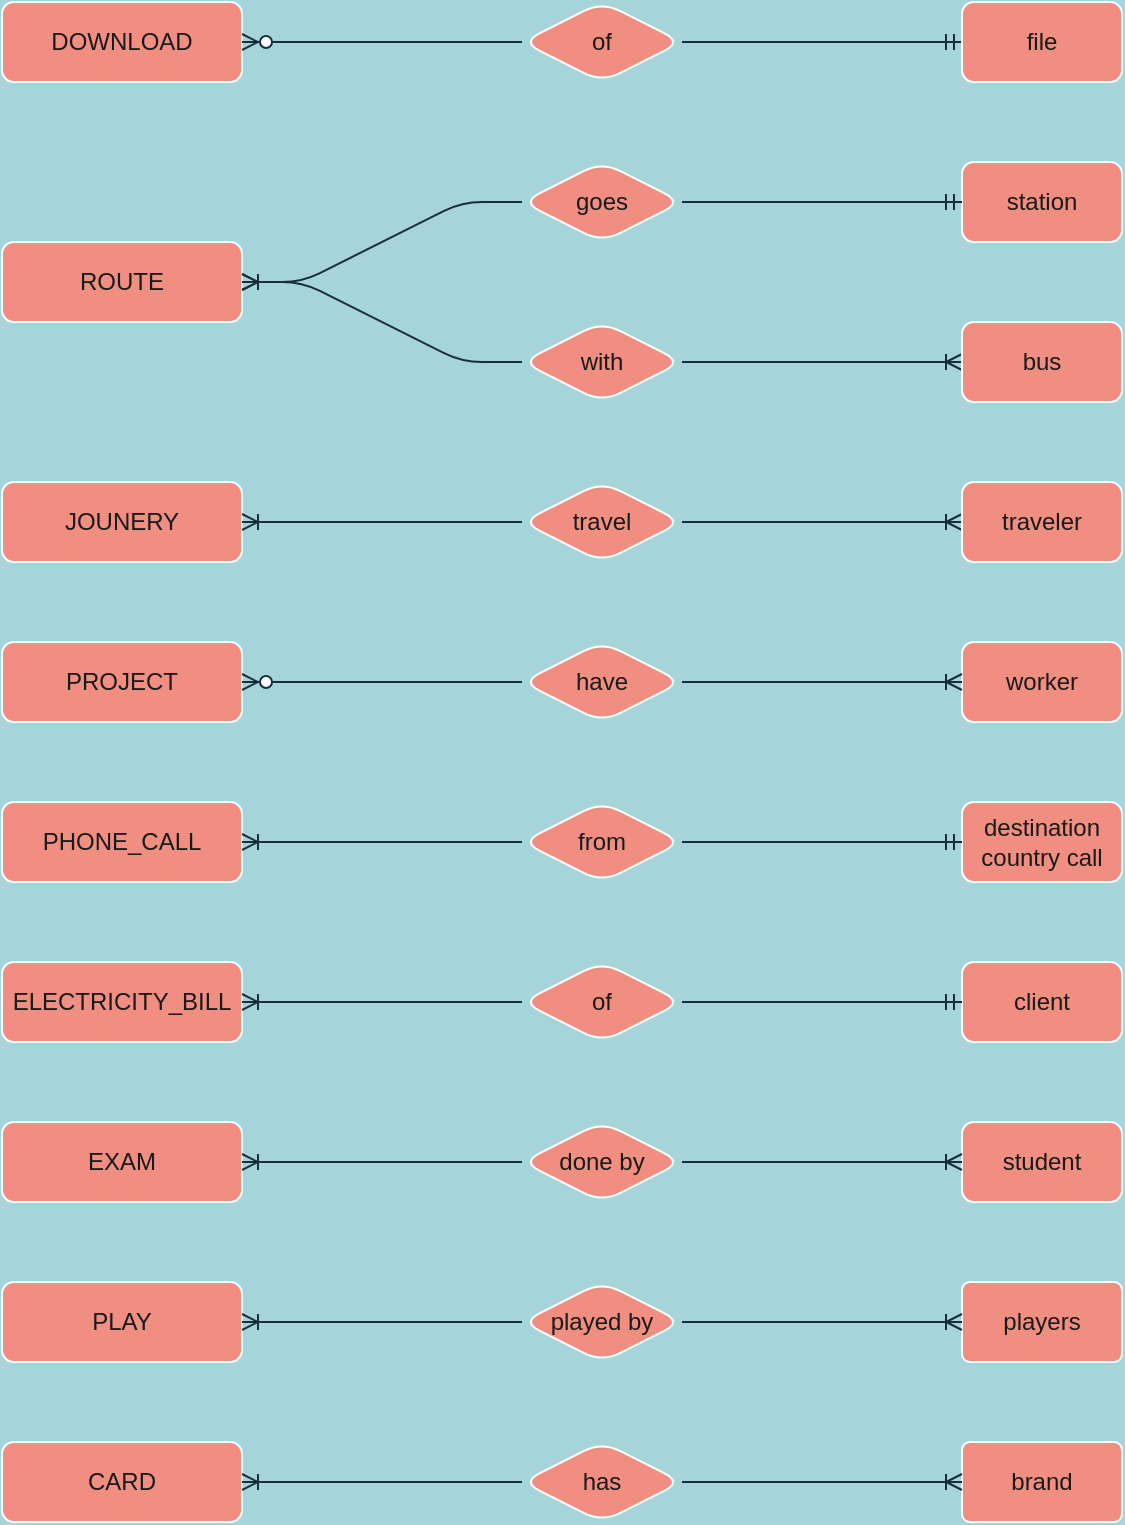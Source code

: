 <mxfile version="20.4.1"><diagram id="E0zZapHmNc7RTkURpGnL" name="Página-1"><mxGraphModel dx="1601" dy="1225" grid="1" gridSize="10" guides="1" tooltips="1" connect="1" arrows="1" fold="1" page="0" pageScale="1" pageWidth="827" pageHeight="1169" background="#A5D5D9" math="0" shadow="0"><root><mxCell id="0"/><mxCell id="1" parent="0"/><mxCell id="vXlU3lcZQHxEP-PIY4P1-1" value="DOWNLOAD" style="whiteSpace=wrap;html=1;fillColor=#F08E81;strokeColor=#FFFFFF;fontColor=#1A1A1A;rounded=1;" vertex="1" parent="1"><mxGeometry x="-680" y="-800" width="120" height="40" as="geometry"/></mxCell><mxCell id="vXlU3lcZQHxEP-PIY4P1-8" value="of" style="rhombus;whiteSpace=wrap;html=1;fillColor=#F08E81;strokeColor=#FFFFFF;fontColor=#1A1A1A;rounded=1;" vertex="1" parent="1"><mxGeometry x="-420" y="-800" width="80" height="40" as="geometry"/></mxCell><mxCell id="vXlU3lcZQHxEP-PIY4P1-22" value="" style="edgeStyle=entityRelationEdgeStyle;fontSize=12;html=1;endArrow=ERzeroToMany;endFill=1;strokeColor=#182E3E;fontColor=#1A1A1A;rounded=1;labelBackgroundColor=#B0E3E6;" edge="1" parent="1" source="vXlU3lcZQHxEP-PIY4P1-8" target="vXlU3lcZQHxEP-PIY4P1-1"><mxGeometry width="100" height="100" relative="1" as="geometry"><mxPoint x="-530" y="-560" as="sourcePoint"/><mxPoint x="-320" y="-680" as="targetPoint"/></mxGeometry></mxCell><mxCell id="vXlU3lcZQHxEP-PIY4P1-23" value="" style="edgeStyle=entityRelationEdgeStyle;fontSize=12;html=1;endArrow=ERmandOne;strokeColor=#182E3E;fontColor=#1A1A1A;rounded=1;labelBackgroundColor=#B0E3E6;" edge="1" parent="1" source="vXlU3lcZQHxEP-PIY4P1-8" target="vXlU3lcZQHxEP-PIY4P1-62"><mxGeometry width="100" height="100" relative="1" as="geometry"><mxPoint x="-420" y="-580" as="sourcePoint"/><mxPoint x="-200" y="-780" as="targetPoint"/></mxGeometry></mxCell><mxCell id="vXlU3lcZQHxEP-PIY4P1-24" value="ROUTE" style="whiteSpace=wrap;html=1;fillColor=#F08E81;strokeColor=#FFFFFF;fontColor=#1A1A1A;rounded=1;" vertex="1" parent="1"><mxGeometry x="-680" y="-680" width="120" height="40" as="geometry"/></mxCell><mxCell id="vXlU3lcZQHxEP-PIY4P1-26" value="goes" style="rhombus;whiteSpace=wrap;html=1;fillColor=#F08E81;strokeColor=#FFFFFF;fontColor=#1A1A1A;rounded=1;" vertex="1" parent="1"><mxGeometry x="-420" y="-720" width="80" height="40" as="geometry"/></mxCell><mxCell id="vXlU3lcZQHxEP-PIY4P1-28" value="JOUNERY" style="whiteSpace=wrap;html=1;fillColor=#F08E81;strokeColor=#FFFFFF;fontColor=#1A1A1A;rounded=1;" vertex="1" parent="1"><mxGeometry x="-680" y="-560" width="120" height="40" as="geometry"/></mxCell><mxCell id="vXlU3lcZQHxEP-PIY4P1-30" value="travel" style="rhombus;whiteSpace=wrap;html=1;fillColor=#F08E81;strokeColor=#FFFFFF;fontColor=#1A1A1A;rounded=1;" vertex="1" parent="1"><mxGeometry x="-420" y="-560" width="80" height="40" as="geometry"/></mxCell><mxCell id="vXlU3lcZQHxEP-PIY4P1-31" value="PROJECT" style="whiteSpace=wrap;html=1;fillColor=#F08E81;strokeColor=#FFFFFF;fontColor=#1A1A1A;rounded=1;" vertex="1" parent="1"><mxGeometry x="-680" y="-480" width="120" height="40" as="geometry"/></mxCell><mxCell id="vXlU3lcZQHxEP-PIY4P1-33" value="have" style="rhombus;whiteSpace=wrap;html=1;fillColor=#F08E81;strokeColor=#FFFFFF;fontColor=#1A1A1A;rounded=1;" vertex="1" parent="1"><mxGeometry x="-420" y="-480" width="80" height="40" as="geometry"/></mxCell><mxCell id="vXlU3lcZQHxEP-PIY4P1-34" value="PHONE_CALL" style="whiteSpace=wrap;html=1;fillColor=#F08E81;strokeColor=#FFFFFF;fontColor=#1A1A1A;rounded=1;" vertex="1" parent="1"><mxGeometry x="-680" y="-400" width="120" height="40" as="geometry"/></mxCell><mxCell id="vXlU3lcZQHxEP-PIY4P1-36" value="from" style="rhombus;whiteSpace=wrap;html=1;fillColor=#F08E81;strokeColor=#FFFFFF;fontColor=#1A1A1A;rounded=1;" vertex="1" parent="1"><mxGeometry x="-420" y="-400" width="80" height="40" as="geometry"/></mxCell><mxCell id="vXlU3lcZQHxEP-PIY4P1-37" value="ELECTRICITY_BILL" style="whiteSpace=wrap;html=1;fillColor=#F08E81;strokeColor=#FFFFFF;fontColor=#1A1A1A;rounded=1;" vertex="1" parent="1"><mxGeometry x="-680" y="-320" width="120" height="40" as="geometry"/></mxCell><mxCell id="vXlU3lcZQHxEP-PIY4P1-39" value="of" style="rhombus;whiteSpace=wrap;html=1;fillColor=#F08E81;strokeColor=#FFFFFF;fontColor=#1A1A1A;rounded=1;" vertex="1" parent="1"><mxGeometry x="-420" y="-320" width="80" height="40" as="geometry"/></mxCell><mxCell id="vXlU3lcZQHxEP-PIY4P1-40" value="EXAM" style="whiteSpace=wrap;html=1;fillColor=#F08E81;strokeColor=#FFFFFF;fontColor=#1A1A1A;rounded=1;" vertex="1" parent="1"><mxGeometry x="-680" y="-240" width="120" height="40" as="geometry"/></mxCell><mxCell id="vXlU3lcZQHxEP-PIY4P1-42" value="done by" style="rhombus;whiteSpace=wrap;html=1;fillColor=#F08E81;strokeColor=#FFFFFF;fontColor=#1A1A1A;rounded=1;" vertex="1" parent="1"><mxGeometry x="-420" y="-240" width="80" height="40" as="geometry"/></mxCell><mxCell id="vXlU3lcZQHxEP-PIY4P1-43" value="PLAY" style="whiteSpace=wrap;html=1;fillColor=#F08E81;strokeColor=#FFFFFF;fontColor=#1A1A1A;rounded=1;" vertex="1" parent="1"><mxGeometry x="-680" y="-160" width="120" height="40" as="geometry"/></mxCell><mxCell id="vXlU3lcZQHxEP-PIY4P1-45" value="played by" style="rhombus;whiteSpace=wrap;html=1;fillColor=#F08E81;strokeColor=#FFFFFF;fontColor=#1A1A1A;rounded=1;" vertex="1" parent="1"><mxGeometry x="-420" y="-160" width="80" height="40" as="geometry"/></mxCell><mxCell id="vXlU3lcZQHxEP-PIY4P1-46" value="CARD" style="whiteSpace=wrap;html=1;fillColor=#F08E81;strokeColor=#FFFFFF;fontColor=#1A1A1A;rounded=1;" vertex="1" parent="1"><mxGeometry x="-680" y="-80" width="120" height="40" as="geometry"/></mxCell><mxCell id="vXlU3lcZQHxEP-PIY4P1-48" value="has" style="rhombus;whiteSpace=wrap;html=1;fillColor=#F08E81;strokeColor=#FFFFFF;fontColor=#1A1A1A;rounded=1;" vertex="1" parent="1"><mxGeometry x="-420" y="-80" width="80" height="40" as="geometry"/></mxCell><mxCell id="vXlU3lcZQHxEP-PIY4P1-51" value="" style="edgeStyle=entityRelationEdgeStyle;fontSize=12;html=1;endArrow=ERoneToMany;strokeColor=#182E3E;fontColor=#1A1A1A;rounded=1;labelBackgroundColor=#B0E3E6;" edge="1" parent="1" source="vXlU3lcZQHxEP-PIY4P1-26" target="vXlU3lcZQHxEP-PIY4P1-24"><mxGeometry width="100" height="100" relative="1" as="geometry"><mxPoint x="-540" y="-650" as="sourcePoint"/><mxPoint x="-190" y="-690" as="targetPoint"/></mxGeometry></mxCell><mxCell id="vXlU3lcZQHxEP-PIY4P1-52" value="" style="edgeStyle=entityRelationEdgeStyle;fontSize=12;html=1;endArrow=ERoneToMany;strokeColor=#182E3E;fontColor=#1A1A1A;rounded=1;labelBackgroundColor=#B0E3E6;" edge="1" parent="1" source="vXlU3lcZQHxEP-PIY4P1-30" target="vXlU3lcZQHxEP-PIY4P1-59"><mxGeometry width="100" height="100" relative="1" as="geometry"><mxPoint x="-330" y="-610" as="sourcePoint"/><mxPoint x="-200" y="-540" as="targetPoint"/></mxGeometry></mxCell><mxCell id="vXlU3lcZQHxEP-PIY4P1-53" value="" style="edgeStyle=entityRelationEdgeStyle;fontSize=12;html=1;endArrow=ERoneToMany;strokeColor=#182E3E;fontColor=#1A1A1A;rounded=1;labelBackgroundColor=#B0E3E6;" edge="1" parent="1" source="vXlU3lcZQHxEP-PIY4P1-30" target="vXlU3lcZQHxEP-PIY4P1-28"><mxGeometry width="100" height="100" relative="1" as="geometry"><mxPoint x="-410" y="-610" as="sourcePoint"/><mxPoint x="-550" y="-610" as="targetPoint"/></mxGeometry></mxCell><mxCell id="vXlU3lcZQHxEP-PIY4P1-59" value="traveler" style="whiteSpace=wrap;html=1;align=center;fillColor=#F08E81;strokeColor=#FFFFFF;fontColor=#1A1A1A;rounded=1;" vertex="1" parent="1"><mxGeometry x="-200" y="-560" width="80" height="40" as="geometry"/></mxCell><mxCell id="vXlU3lcZQHxEP-PIY4P1-61" value="station" style="whiteSpace=wrap;html=1;align=center;fillColor=#F08E81;strokeColor=#FFFFFF;fontColor=#1A1A1A;rounded=1;" vertex="1" parent="1"><mxGeometry x="-200" y="-720" width="80" height="40" as="geometry"/></mxCell><mxCell id="vXlU3lcZQHxEP-PIY4P1-62" value="file" style="whiteSpace=wrap;html=1;align=center;fillColor=#F08E81;strokeColor=#FFFFFF;fontColor=#1A1A1A;rounded=1;" vertex="1" parent="1"><mxGeometry x="-200" y="-800" width="80" height="40" as="geometry"/></mxCell><mxCell id="vXlU3lcZQHxEP-PIY4P1-63" value="worker" style="whiteSpace=wrap;html=1;align=center;fillColor=#F08E81;strokeColor=#FFFFFF;fontColor=#1A1A1A;rounded=1;" vertex="1" parent="1"><mxGeometry x="-200" y="-480" width="80" height="40" as="geometry"/></mxCell><mxCell id="vXlU3lcZQHxEP-PIY4P1-65" value="with" style="rhombus;whiteSpace=wrap;html=1;fillColor=#F08E81;strokeColor=#FFFFFF;fontColor=#1A1A1A;rounded=1;" vertex="1" parent="1"><mxGeometry x="-420" y="-640" width="80" height="40" as="geometry"/></mxCell><mxCell id="vXlU3lcZQHxEP-PIY4P1-66" value="" style="edgeStyle=entityRelationEdgeStyle;fontSize=12;html=1;endArrow=ERoneToMany;strokeColor=#182E3E;fontColor=#1A1A1A;rounded=1;labelBackgroundColor=#B0E3E6;" edge="1" parent="1" source="vXlU3lcZQHxEP-PIY4P1-65" target="vXlU3lcZQHxEP-PIY4P1-68"><mxGeometry width="100" height="100" relative="1" as="geometry"><mxPoint x="-420" y="-480" as="sourcePoint"/><mxPoint x="-200" y="-620" as="targetPoint"/></mxGeometry></mxCell><mxCell id="vXlU3lcZQHxEP-PIY4P1-67" value="" style="edgeStyle=entityRelationEdgeStyle;fontSize=12;html=1;endArrow=ERoneToMany;exitX=0;exitY=0.5;exitDx=0;exitDy=0;strokeColor=#182E3E;fontColor=#1A1A1A;rounded=1;labelBackgroundColor=#B0E3E6;" edge="1" parent="1" source="vXlU3lcZQHxEP-PIY4P1-65" target="vXlU3lcZQHxEP-PIY4P1-24"><mxGeometry width="100" height="100" relative="1" as="geometry"><mxPoint x="-540" y="-570" as="sourcePoint"/><mxPoint x="-560.48" y="-594.44" as="targetPoint"/></mxGeometry></mxCell><mxCell id="vXlU3lcZQHxEP-PIY4P1-68" value="bus" style="whiteSpace=wrap;html=1;align=center;fillColor=#F08E81;strokeColor=#FFFFFF;fontColor=#1A1A1A;rounded=1;" vertex="1" parent="1"><mxGeometry x="-200" y="-640" width="80" height="40" as="geometry"/></mxCell><mxCell id="vXlU3lcZQHxEP-PIY4P1-69" value="" style="edgeStyle=entityRelationEdgeStyle;fontSize=12;html=1;endArrow=ERmandOne;strokeColor=#182E3E;fontColor=#1A1A1A;rounded=1;labelBackgroundColor=#B0E3E6;" edge="1" parent="1" source="vXlU3lcZQHxEP-PIY4P1-26" target="vXlU3lcZQHxEP-PIY4P1-61"><mxGeometry width="100" height="100" relative="1" as="geometry"><mxPoint x="-420" y="-500" as="sourcePoint"/><mxPoint x="-320" y="-600" as="targetPoint"/></mxGeometry></mxCell><mxCell id="vXlU3lcZQHxEP-PIY4P1-70" value="" style="edgeStyle=entityRelationEdgeStyle;fontSize=12;html=1;endArrow=ERoneToMany;strokeColor=#182E3E;fontColor=#1A1A1A;rounded=1;labelBackgroundColor=#B0E3E6;" edge="1" parent="1" source="vXlU3lcZQHxEP-PIY4P1-33" target="vXlU3lcZQHxEP-PIY4P1-63"><mxGeometry width="100" height="100" relative="1" as="geometry"><mxPoint x="-420" y="-360" as="sourcePoint"/><mxPoint x="-320" y="-460" as="targetPoint"/></mxGeometry></mxCell><mxCell id="vXlU3lcZQHxEP-PIY4P1-75" value="" style="edgeStyle=entityRelationEdgeStyle;fontSize=12;html=1;endArrow=ERzeroToMany;endFill=1;strokeColor=#182E3E;fontColor=#1A1A1A;rounded=1;labelBackgroundColor=#B0E3E6;" edge="1" parent="1" source="vXlU3lcZQHxEP-PIY4P1-33" target="vXlU3lcZQHxEP-PIY4P1-31"><mxGeometry width="100" height="100" relative="1" as="geometry"><mxPoint x="-600" y="-430" as="sourcePoint"/><mxPoint x="-320" y="-450" as="targetPoint"/></mxGeometry></mxCell><mxCell id="vXlU3lcZQHxEP-PIY4P1-76" value="destination country call" style="whiteSpace=wrap;html=1;align=center;fillColor=#F08E81;strokeColor=#FFFFFF;fontColor=#1A1A1A;rounded=1;" vertex="1" parent="1"><mxGeometry x="-200" y="-400" width="80" height="40" as="geometry"/></mxCell><mxCell id="vXlU3lcZQHxEP-PIY4P1-78" value="" style="edgeStyle=entityRelationEdgeStyle;fontSize=12;html=1;endArrow=ERmandOne;strokeColor=#182E3E;fontColor=#1A1A1A;rounded=1;labelBackgroundColor=#B0E3E6;" edge="1" parent="1" source="vXlU3lcZQHxEP-PIY4P1-36" target="vXlU3lcZQHxEP-PIY4P1-76"><mxGeometry width="100" height="100" relative="1" as="geometry"><mxPoint x="-420" y="-160" as="sourcePoint"/><mxPoint x="-320" y="-260" as="targetPoint"/></mxGeometry></mxCell><mxCell id="vXlU3lcZQHxEP-PIY4P1-80" value="" style="edgeStyle=entityRelationEdgeStyle;fontSize=12;html=1;endArrow=ERoneToMany;strokeColor=#182E3E;fontColor=#1A1A1A;rounded=1;labelBackgroundColor=#B0E3E6;" edge="1" parent="1" source="vXlU3lcZQHxEP-PIY4P1-36" target="vXlU3lcZQHxEP-PIY4P1-34"><mxGeometry width="100" height="100" relative="1" as="geometry"><mxPoint x="-550" y="-290" as="sourcePoint"/><mxPoint x="-320" y="-260" as="targetPoint"/></mxGeometry></mxCell><mxCell id="vXlU3lcZQHxEP-PIY4P1-81" value="client" style="whiteSpace=wrap;html=1;align=center;fillColor=#F08E81;strokeColor=#FFFFFF;fontColor=#1A1A1A;rounded=1;" vertex="1" parent="1"><mxGeometry x="-200" y="-320" width="80" height="40" as="geometry"/></mxCell><mxCell id="vXlU3lcZQHxEP-PIY4P1-83" value="" style="edgeStyle=entityRelationEdgeStyle;fontSize=12;html=1;endArrow=ERoneToMany;strokeColor=#182E3E;fontColor=#1A1A1A;rounded=1;labelBackgroundColor=#B0E3E6;" edge="1" parent="1" source="vXlU3lcZQHxEP-PIY4P1-39" target="vXlU3lcZQHxEP-PIY4P1-37"><mxGeometry width="100" height="100" relative="1" as="geometry"><mxPoint x="-520" y="-220" as="sourcePoint"/><mxPoint x="-320" y="-220" as="targetPoint"/></mxGeometry></mxCell><mxCell id="vXlU3lcZQHxEP-PIY4P1-84" value="student" style="whiteSpace=wrap;html=1;align=center;fillColor=#F08E81;strokeColor=#FFFFFF;fontColor=#1A1A1A;rounded=1;" vertex="1" parent="1"><mxGeometry x="-200" y="-240" width="80" height="40" as="geometry"/></mxCell><mxCell id="vXlU3lcZQHxEP-PIY4P1-87" value="" style="edgeStyle=entityRelationEdgeStyle;fontSize=12;html=1;endArrow=ERmandOne;strokeColor=#182E3E;fontColor=#1A1A1A;rounded=1;labelBackgroundColor=#B0E3E6;" edge="1" parent="1" source="vXlU3lcZQHxEP-PIY4P1-39" target="vXlU3lcZQHxEP-PIY4P1-81"><mxGeometry width="100" height="100" relative="1" as="geometry"><mxPoint x="-420" y="-220" as="sourcePoint"/><mxPoint x="-320" y="-320" as="targetPoint"/></mxGeometry></mxCell><mxCell id="vXlU3lcZQHxEP-PIY4P1-88" value="" style="edgeStyle=entityRelationEdgeStyle;fontSize=12;html=1;endArrow=ERoneToMany;strokeColor=#182E3E;fontColor=#1A1A1A;rounded=1;labelBackgroundColor=#B0E3E6;" edge="1" parent="1" source="vXlU3lcZQHxEP-PIY4P1-42" target="vXlU3lcZQHxEP-PIY4P1-84"><mxGeometry width="100" height="100" relative="1" as="geometry"><mxPoint x="-420" y="-150" as="sourcePoint"/><mxPoint x="-320" y="-250" as="targetPoint"/></mxGeometry></mxCell><mxCell id="vXlU3lcZQHxEP-PIY4P1-89" value="" style="edgeStyle=entityRelationEdgeStyle;fontSize=12;html=1;endArrow=ERoneToMany;strokeColor=#182E3E;fontColor=#1A1A1A;rounded=1;labelBackgroundColor=#B0E3E6;" edge="1" parent="1" source="vXlU3lcZQHxEP-PIY4P1-42" target="vXlU3lcZQHxEP-PIY4P1-40"><mxGeometry width="100" height="100" relative="1" as="geometry"><mxPoint x="-550" y="-180" as="sourcePoint"/><mxPoint x="-320" y="-150" as="targetPoint"/></mxGeometry></mxCell><mxCell id="vXlU3lcZQHxEP-PIY4P1-91" value="players" style="arcSize=10;whiteSpace=wrap;html=1;align=center;strokeColor=#FFFFFF;fontColor=#1A1A1A;fillColor=#F08E81;rounded=1;" vertex="1" parent="1"><mxGeometry x="-200" y="-160" width="80" height="40" as="geometry"/></mxCell><mxCell id="vXlU3lcZQHxEP-PIY4P1-92" value="" style="edgeStyle=entityRelationEdgeStyle;fontSize=12;html=1;endArrow=ERoneToMany;strokeColor=#182E3E;fontColor=#1A1A1A;rounded=1;labelBackgroundColor=#B0E3E6;" edge="1" parent="1" source="vXlU3lcZQHxEP-PIY4P1-45" target="vXlU3lcZQHxEP-PIY4P1-91"><mxGeometry width="100" height="100" relative="1" as="geometry"><mxPoint x="-420" y="-130" as="sourcePoint"/><mxPoint x="-320" y="-230" as="targetPoint"/></mxGeometry></mxCell><mxCell id="vXlU3lcZQHxEP-PIY4P1-93" value="" style="edgeStyle=entityRelationEdgeStyle;fontSize=12;html=1;endArrow=ERoneToMany;strokeColor=#182E3E;fontColor=#1A1A1A;rounded=1;labelBackgroundColor=#B0E3E6;" edge="1" parent="1" source="vXlU3lcZQHxEP-PIY4P1-45" target="vXlU3lcZQHxEP-PIY4P1-43"><mxGeometry width="100" height="100" relative="1" as="geometry"><mxPoint x="-490" y="-70" as="sourcePoint"/><mxPoint x="-320" y="-230" as="targetPoint"/></mxGeometry></mxCell><mxCell id="vXlU3lcZQHxEP-PIY4P1-94" value="brand" style="arcSize=10;whiteSpace=wrap;html=1;align=center;strokeColor=#FFFFFF;fontColor=#1A1A1A;fillColor=#F08E81;rounded=1;" vertex="1" parent="1"><mxGeometry x="-200" y="-80" width="80" height="40" as="geometry"/></mxCell><mxCell id="vXlU3lcZQHxEP-PIY4P1-96" value="" style="edgeStyle=entityRelationEdgeStyle;fontSize=12;html=1;endArrow=ERoneToMany;strokeColor=#182E3E;fontColor=#1A1A1A;rounded=1;labelBackgroundColor=#B0E3E6;" edge="1" parent="1" source="vXlU3lcZQHxEP-PIY4P1-48" target="vXlU3lcZQHxEP-PIY4P1-94"><mxGeometry width="100" height="100" relative="1" as="geometry"><mxPoint x="-420" y="20" as="sourcePoint"/><mxPoint x="-320" y="-80" as="targetPoint"/></mxGeometry></mxCell><mxCell id="vXlU3lcZQHxEP-PIY4P1-97" value="" style="edgeStyle=entityRelationEdgeStyle;fontSize=12;html=1;endArrow=ERoneToMany;strokeColor=#182E3E;fontColor=#1A1A1A;rounded=1;labelBackgroundColor=#B0E3E6;" edge="1" parent="1" source="vXlU3lcZQHxEP-PIY4P1-48" target="vXlU3lcZQHxEP-PIY4P1-46"><mxGeometry width="100" height="100" relative="1" as="geometry"><mxPoint x="-530" y="10" as="sourcePoint"/><mxPoint x="-510" y="-40" as="targetPoint"/></mxGeometry></mxCell></root></mxGraphModel></diagram></mxfile>